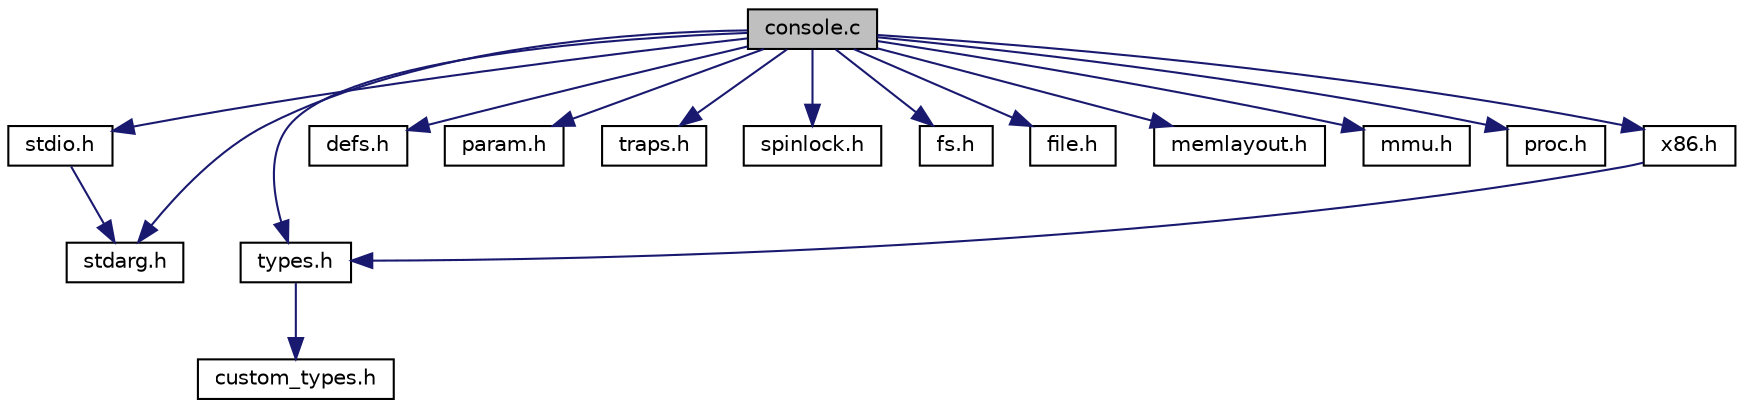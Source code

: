 digraph "console.c"
{
  edge [fontname="Helvetica",fontsize="10",labelfontname="Helvetica",labelfontsize="10"];
  node [fontname="Helvetica",fontsize="10",shape=record];
  Node1 [label="console.c",height=0.2,width=0.4,color="black", fillcolor="grey75", style="filled", fontcolor="black"];
  Node1 -> Node2 [color="midnightblue",fontsize="10",style="solid",fontname="Helvetica"];
  Node2 [label="stdio.h",height=0.2,width=0.4,color="black", fillcolor="white", style="filled",URL="$stdio_8h.html"];
  Node2 -> Node3 [color="midnightblue",fontsize="10",style="solid",fontname="Helvetica"];
  Node3 [label="stdarg.h",height=0.2,width=0.4,color="black", fillcolor="white", style="filled",URL="$stdarg_8h.html"];
  Node1 -> Node3 [color="midnightblue",fontsize="10",style="solid",fontname="Helvetica"];
  Node1 -> Node4 [color="midnightblue",fontsize="10",style="solid",fontname="Helvetica"];
  Node4 [label="types.h",height=0.2,width=0.4,color="black", fillcolor="white", style="filled",URL="$types_8h.html"];
  Node4 -> Node5 [color="midnightblue",fontsize="10",style="solid",fontname="Helvetica"];
  Node5 [label="custom_types.h",height=0.2,width=0.4,color="black", fillcolor="white", style="filled",URL="$custom__types_8h.html"];
  Node1 -> Node6 [color="midnightblue",fontsize="10",style="solid",fontname="Helvetica"];
  Node6 [label="defs.h",height=0.2,width=0.4,color="black", fillcolor="white", style="filled",URL="$defs_8h.html"];
  Node1 -> Node7 [color="midnightblue",fontsize="10",style="solid",fontname="Helvetica"];
  Node7 [label="param.h",height=0.2,width=0.4,color="black", fillcolor="white", style="filled",URL="$param_8h.html"];
  Node1 -> Node8 [color="midnightblue",fontsize="10",style="solid",fontname="Helvetica"];
  Node8 [label="traps.h",height=0.2,width=0.4,color="black", fillcolor="white", style="filled",URL="$traps_8h.html"];
  Node1 -> Node9 [color="midnightblue",fontsize="10",style="solid",fontname="Helvetica"];
  Node9 [label="spinlock.h",height=0.2,width=0.4,color="black", fillcolor="white", style="filled",URL="$spinlock_8h.html"];
  Node1 -> Node10 [color="midnightblue",fontsize="10",style="solid",fontname="Helvetica"];
  Node10 [label="fs.h",height=0.2,width=0.4,color="black", fillcolor="white", style="filled",URL="$fs_8h.html"];
  Node1 -> Node11 [color="midnightblue",fontsize="10",style="solid",fontname="Helvetica"];
  Node11 [label="file.h",height=0.2,width=0.4,color="black", fillcolor="white", style="filled",URL="$file_8h.html"];
  Node1 -> Node12 [color="midnightblue",fontsize="10",style="solid",fontname="Helvetica"];
  Node12 [label="memlayout.h",height=0.2,width=0.4,color="black", fillcolor="white", style="filled",URL="$memlayout_8h.html"];
  Node1 -> Node13 [color="midnightblue",fontsize="10",style="solid",fontname="Helvetica"];
  Node13 [label="mmu.h",height=0.2,width=0.4,color="black", fillcolor="white", style="filled",URL="$mmu_8h.html"];
  Node1 -> Node14 [color="midnightblue",fontsize="10",style="solid",fontname="Helvetica"];
  Node14 [label="proc.h",height=0.2,width=0.4,color="black", fillcolor="white", style="filled",URL="$proc_8h.html"];
  Node1 -> Node15 [color="midnightblue",fontsize="10",style="solid",fontname="Helvetica"];
  Node15 [label="x86.h",height=0.2,width=0.4,color="black", fillcolor="white", style="filled",URL="$x86_8h.html"];
  Node15 -> Node4 [color="midnightblue",fontsize="10",style="solid",fontname="Helvetica"];
}

